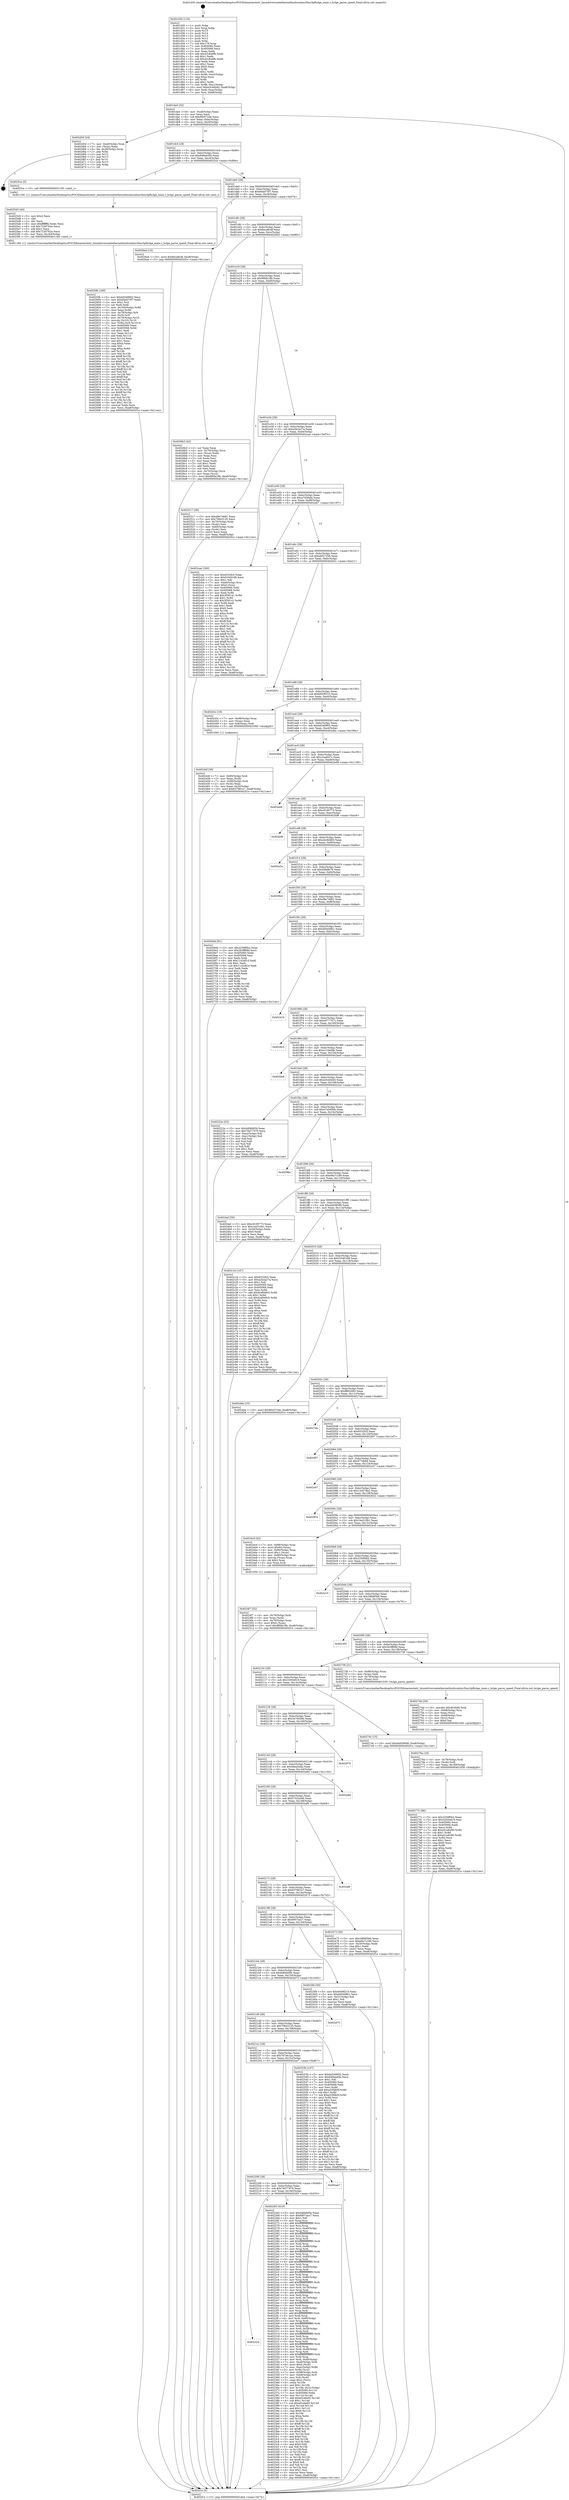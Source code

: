 digraph "0x401d30" {
  label = "0x401d30 (/mnt/c/Users/mathe/Desktop/tcc/POCII/binaries/extr_linuxdriversnetethernethisiliconhns3hns3pfhclge_main.c_hclge_parse_speed_Final-ollvm.out::main(0))"
  labelloc = "t"
  node[shape=record]

  Entry [label="",width=0.3,height=0.3,shape=circle,fillcolor=black,style=filled]
  "0x401da4" [label="{
     0x401da4 [32]\l
     | [instrs]\l
     &nbsp;&nbsp;0x401da4 \<+6\>: mov -0xa8(%rbp),%eax\l
     &nbsp;&nbsp;0x401daa \<+2\>: mov %eax,%ecx\l
     &nbsp;&nbsp;0x401dac \<+6\>: sub $0x80c072de,%ecx\l
     &nbsp;&nbsp;0x401db2 \<+6\>: mov %eax,-0xbc(%rbp)\l
     &nbsp;&nbsp;0x401db8 \<+6\>: mov %ecx,-0xc0(%rbp)\l
     &nbsp;&nbsp;0x401dbe \<+6\>: je 0000000000402d5d \<main+0x102d\>\l
  }"]
  "0x402d5d" [label="{
     0x402d5d [24]\l
     | [instrs]\l
     &nbsp;&nbsp;0x402d5d \<+7\>: mov -0xa0(%rbp),%rax\l
     &nbsp;&nbsp;0x402d64 \<+2\>: mov (%rax),%eax\l
     &nbsp;&nbsp;0x402d66 \<+4\>: lea -0x28(%rbp),%rsp\l
     &nbsp;&nbsp;0x402d6a \<+1\>: pop %rbx\l
     &nbsp;&nbsp;0x402d6b \<+2\>: pop %r12\l
     &nbsp;&nbsp;0x402d6d \<+2\>: pop %r13\l
     &nbsp;&nbsp;0x402d6f \<+2\>: pop %r14\l
     &nbsp;&nbsp;0x402d71 \<+2\>: pop %r15\l
     &nbsp;&nbsp;0x402d73 \<+1\>: pop %rbp\l
     &nbsp;&nbsp;0x402d74 \<+1\>: ret\l
  }"]
  "0x401dc4" [label="{
     0x401dc4 [28]\l
     | [instrs]\l
     &nbsp;&nbsp;0x401dc4 \<+5\>: jmp 0000000000401dc9 \<main+0x99\>\l
     &nbsp;&nbsp;0x401dc9 \<+6\>: mov -0xbc(%rbp),%eax\l
     &nbsp;&nbsp;0x401dcf \<+5\>: sub $0x849a445b,%eax\l
     &nbsp;&nbsp;0x401dd4 \<+6\>: mov %eax,-0xc4(%rbp)\l
     &nbsp;&nbsp;0x401dda \<+6\>: je 00000000004025ce \<main+0x89e\>\l
  }"]
  Exit [label="",width=0.3,height=0.3,shape=circle,fillcolor=black,style=filled,peripheries=2]
  "0x4025ce" [label="{
     0x4025ce [5]\l
     | [instrs]\l
     &nbsp;&nbsp;0x4025ce \<+5\>: call 0000000000401160 \<next_i\>\l
     | [calls]\l
     &nbsp;&nbsp;0x401160 \{1\} (/mnt/c/Users/mathe/Desktop/tcc/POCII/binaries/extr_linuxdriversnetethernethisiliconhns3hns3pfhclge_main.c_hclge_parse_speed_Final-ollvm.out::next_i)\l
  }"]
  "0x401de0" [label="{
     0x401de0 [28]\l
     | [instrs]\l
     &nbsp;&nbsp;0x401de0 \<+5\>: jmp 0000000000401de5 \<main+0xb5\>\l
     &nbsp;&nbsp;0x401de5 \<+6\>: mov -0xbc(%rbp),%eax\l
     &nbsp;&nbsp;0x401deb \<+5\>: sub $0x84dd75f7,%eax\l
     &nbsp;&nbsp;0x401df0 \<+6\>: mov %eax,-0xc8(%rbp)\l
     &nbsp;&nbsp;0x401df6 \<+6\>: je 00000000004026a4 \<main+0x974\>\l
  }"]
  "0x40277c" [label="{
     0x40277c [96]\l
     | [instrs]\l
     &nbsp;&nbsp;0x40277c \<+5\>: mov $0x2259f0b2,%eax\l
     &nbsp;&nbsp;0x402781 \<+5\>: mov $0x3293e619,%esi\l
     &nbsp;&nbsp;0x402786 \<+7\>: mov 0x405060,%ecx\l
     &nbsp;&nbsp;0x40278d \<+7\>: mov 0x405068,%edx\l
     &nbsp;&nbsp;0x402794 \<+3\>: mov %ecx,%r8d\l
     &nbsp;&nbsp;0x402797 \<+7\>: add $0xa51e8280,%r8d\l
     &nbsp;&nbsp;0x40279e \<+4\>: sub $0x1,%r8d\l
     &nbsp;&nbsp;0x4027a2 \<+7\>: sub $0xa51e8280,%r8d\l
     &nbsp;&nbsp;0x4027a9 \<+4\>: imul %r8d,%ecx\l
     &nbsp;&nbsp;0x4027ad \<+3\>: and $0x1,%ecx\l
     &nbsp;&nbsp;0x4027b0 \<+3\>: cmp $0x0,%ecx\l
     &nbsp;&nbsp;0x4027b3 \<+4\>: sete %r9b\l
     &nbsp;&nbsp;0x4027b7 \<+3\>: cmp $0xa,%edx\l
     &nbsp;&nbsp;0x4027ba \<+4\>: setl %r10b\l
     &nbsp;&nbsp;0x4027be \<+3\>: mov %r9b,%r11b\l
     &nbsp;&nbsp;0x4027c1 \<+3\>: and %r10b,%r11b\l
     &nbsp;&nbsp;0x4027c4 \<+3\>: xor %r10b,%r9b\l
     &nbsp;&nbsp;0x4027c7 \<+3\>: or %r9b,%r11b\l
     &nbsp;&nbsp;0x4027ca \<+4\>: test $0x1,%r11b\l
     &nbsp;&nbsp;0x4027ce \<+3\>: cmovne %esi,%eax\l
     &nbsp;&nbsp;0x4027d1 \<+6\>: mov %eax,-0xa8(%rbp)\l
     &nbsp;&nbsp;0x4027d7 \<+5\>: jmp 0000000000402f1e \<main+0x11ee\>\l
  }"]
  "0x4026a4" [label="{
     0x4026a4 [15]\l
     | [instrs]\l
     &nbsp;&nbsp;0x4026a4 \<+10\>: movl $0x8ece8cdf,-0xa8(%rbp)\l
     &nbsp;&nbsp;0x4026ae \<+5\>: jmp 0000000000402f1e \<main+0x11ee\>\l
  }"]
  "0x401dfc" [label="{
     0x401dfc [28]\l
     | [instrs]\l
     &nbsp;&nbsp;0x401dfc \<+5\>: jmp 0000000000401e01 \<main+0xd1\>\l
     &nbsp;&nbsp;0x401e01 \<+6\>: mov -0xbc(%rbp),%eax\l
     &nbsp;&nbsp;0x401e07 \<+5\>: sub $0x8ece8cdf,%eax\l
     &nbsp;&nbsp;0x401e0c \<+6\>: mov %eax,-0xcc(%rbp)\l
     &nbsp;&nbsp;0x401e12 \<+6\>: je 00000000004026b3 \<main+0x983\>\l
  }"]
  "0x40276a" [label="{
     0x40276a [18]\l
     | [instrs]\l
     &nbsp;&nbsp;0x40276a \<+4\>: mov -0x78(%rbp),%rdi\l
     &nbsp;&nbsp;0x40276e \<+3\>: mov (%rdi),%rdi\l
     &nbsp;&nbsp;0x402771 \<+6\>: mov %eax,-0x168(%rbp)\l
     &nbsp;&nbsp;0x402777 \<+5\>: call 0000000000401030 \<free@plt\>\l
     | [calls]\l
     &nbsp;&nbsp;0x401030 \{1\} (unknown)\l
  }"]
  "0x4026b3" [label="{
     0x4026b3 [42]\l
     | [instrs]\l
     &nbsp;&nbsp;0x4026b3 \<+2\>: xor %eax,%eax\l
     &nbsp;&nbsp;0x4026b5 \<+4\>: mov -0x70(%rbp),%rcx\l
     &nbsp;&nbsp;0x4026b9 \<+2\>: mov (%rcx),%edx\l
     &nbsp;&nbsp;0x4026bb \<+2\>: mov %eax,%esi\l
     &nbsp;&nbsp;0x4026bd \<+2\>: sub %edx,%esi\l
     &nbsp;&nbsp;0x4026bf \<+2\>: mov %eax,%edx\l
     &nbsp;&nbsp;0x4026c1 \<+3\>: sub $0x1,%edx\l
     &nbsp;&nbsp;0x4026c4 \<+2\>: add %edx,%esi\l
     &nbsp;&nbsp;0x4026c6 \<+2\>: sub %esi,%eax\l
     &nbsp;&nbsp;0x4026c8 \<+4\>: mov -0x70(%rbp),%rcx\l
     &nbsp;&nbsp;0x4026cc \<+2\>: mov %eax,(%rcx)\l
     &nbsp;&nbsp;0x4026ce \<+10\>: movl $0x8f0fa18b,-0xa8(%rbp)\l
     &nbsp;&nbsp;0x4026d8 \<+5\>: jmp 0000000000402f1e \<main+0x11ee\>\l
  }"]
  "0x401e18" [label="{
     0x401e18 [28]\l
     | [instrs]\l
     &nbsp;&nbsp;0x401e18 \<+5\>: jmp 0000000000401e1d \<main+0xed\>\l
     &nbsp;&nbsp;0x401e1d \<+6\>: mov -0xbc(%rbp),%eax\l
     &nbsp;&nbsp;0x401e23 \<+5\>: sub $0x8f0fa18b,%eax\l
     &nbsp;&nbsp;0x401e28 \<+6\>: mov %eax,-0xd0(%rbp)\l
     &nbsp;&nbsp;0x401e2e \<+6\>: je 0000000000402517 \<main+0x7e7\>\l
  }"]
  "0x40274d" [label="{
     0x40274d [29]\l
     | [instrs]\l
     &nbsp;&nbsp;0x40274d \<+10\>: movabs $0x4030d6,%rdi\l
     &nbsp;&nbsp;0x402757 \<+4\>: mov -0x68(%rbp),%rsi\l
     &nbsp;&nbsp;0x40275b \<+2\>: mov %eax,(%rsi)\l
     &nbsp;&nbsp;0x40275d \<+4\>: mov -0x68(%rbp),%rsi\l
     &nbsp;&nbsp;0x402761 \<+2\>: mov (%rsi),%esi\l
     &nbsp;&nbsp;0x402763 \<+2\>: mov $0x0,%al\l
     &nbsp;&nbsp;0x402765 \<+5\>: call 0000000000401040 \<printf@plt\>\l
     | [calls]\l
     &nbsp;&nbsp;0x401040 \{1\} (unknown)\l
  }"]
  "0x402517" [label="{
     0x402517 [36]\l
     | [instrs]\l
     &nbsp;&nbsp;0x402517 \<+5\>: mov $0xd8e74681,%eax\l
     &nbsp;&nbsp;0x40251c \<+5\>: mov $0x70643135,%ecx\l
     &nbsp;&nbsp;0x402521 \<+4\>: mov -0x70(%rbp),%rdx\l
     &nbsp;&nbsp;0x402525 \<+2\>: mov (%rdx),%esi\l
     &nbsp;&nbsp;0x402527 \<+4\>: mov -0x80(%rbp),%rdx\l
     &nbsp;&nbsp;0x40252b \<+2\>: cmp (%rdx),%esi\l
     &nbsp;&nbsp;0x40252d \<+3\>: cmovl %ecx,%eax\l
     &nbsp;&nbsp;0x402530 \<+6\>: mov %eax,-0xa8(%rbp)\l
     &nbsp;&nbsp;0x402536 \<+5\>: jmp 0000000000402f1e \<main+0x11ee\>\l
  }"]
  "0x401e34" [label="{
     0x401e34 [28]\l
     | [instrs]\l
     &nbsp;&nbsp;0x401e34 \<+5\>: jmp 0000000000401e39 \<main+0x109\>\l
     &nbsp;&nbsp;0x401e39 \<+6\>: mov -0xbc(%rbp),%eax\l
     &nbsp;&nbsp;0x401e3f \<+5\>: sub $0xa2b2a27a,%eax\l
     &nbsp;&nbsp;0x401e44 \<+6\>: mov %eax,-0xd4(%rbp)\l
     &nbsp;&nbsp;0x401e4a \<+6\>: je 0000000000402cae \<main+0xf7e\>\l
  }"]
  "0x4025fb" [label="{
     0x4025fb [169]\l
     | [instrs]\l
     &nbsp;&nbsp;0x4025fb \<+5\>: mov $0xbd349902,%ecx\l
     &nbsp;&nbsp;0x402600 \<+5\>: mov $0x84dd75f7,%edx\l
     &nbsp;&nbsp;0x402605 \<+3\>: mov $0x1,%sil\l
     &nbsp;&nbsp;0x402608 \<+2\>: xor %edi,%edi\l
     &nbsp;&nbsp;0x40260a \<+7\>: mov -0x164(%rbp),%r8d\l
     &nbsp;&nbsp;0x402611 \<+4\>: imul %eax,%r8d\l
     &nbsp;&nbsp;0x402615 \<+4\>: mov -0x78(%rbp),%r9\l
     &nbsp;&nbsp;0x402619 \<+3\>: mov (%r9),%r9\l
     &nbsp;&nbsp;0x40261c \<+4\>: mov -0x70(%rbp),%r10\l
     &nbsp;&nbsp;0x402620 \<+3\>: movslq (%r10),%r10\l
     &nbsp;&nbsp;0x402623 \<+4\>: mov %r8d,(%r9,%r10,4)\l
     &nbsp;&nbsp;0x402627 \<+7\>: mov 0x405060,%eax\l
     &nbsp;&nbsp;0x40262e \<+8\>: mov 0x405068,%r8d\l
     &nbsp;&nbsp;0x402636 \<+3\>: sub $0x1,%edi\l
     &nbsp;&nbsp;0x402639 \<+3\>: mov %eax,%r11d\l
     &nbsp;&nbsp;0x40263c \<+3\>: add %edi,%r11d\l
     &nbsp;&nbsp;0x40263f \<+4\>: imul %r11d,%eax\l
     &nbsp;&nbsp;0x402643 \<+3\>: and $0x1,%eax\l
     &nbsp;&nbsp;0x402646 \<+3\>: cmp $0x0,%eax\l
     &nbsp;&nbsp;0x402649 \<+3\>: sete %bl\l
     &nbsp;&nbsp;0x40264c \<+4\>: cmp $0xa,%r8d\l
     &nbsp;&nbsp;0x402650 \<+4\>: setl %r14b\l
     &nbsp;&nbsp;0x402654 \<+3\>: mov %bl,%r15b\l
     &nbsp;&nbsp;0x402657 \<+4\>: xor $0xff,%r15b\l
     &nbsp;&nbsp;0x40265b \<+3\>: mov %r14b,%r12b\l
     &nbsp;&nbsp;0x40265e \<+4\>: xor $0xff,%r12b\l
     &nbsp;&nbsp;0x402662 \<+4\>: xor $0x1,%sil\l
     &nbsp;&nbsp;0x402666 \<+3\>: mov %r15b,%r13b\l
     &nbsp;&nbsp;0x402669 \<+4\>: and $0xff,%r13b\l
     &nbsp;&nbsp;0x40266d \<+3\>: and %sil,%bl\l
     &nbsp;&nbsp;0x402670 \<+3\>: mov %r12b,%al\l
     &nbsp;&nbsp;0x402673 \<+2\>: and $0xff,%al\l
     &nbsp;&nbsp;0x402675 \<+3\>: and %sil,%r14b\l
     &nbsp;&nbsp;0x402678 \<+3\>: or %bl,%r13b\l
     &nbsp;&nbsp;0x40267b \<+3\>: or %r14b,%al\l
     &nbsp;&nbsp;0x40267e \<+3\>: xor %al,%r13b\l
     &nbsp;&nbsp;0x402681 \<+3\>: or %r12b,%r15b\l
     &nbsp;&nbsp;0x402684 \<+4\>: xor $0xff,%r15b\l
     &nbsp;&nbsp;0x402688 \<+4\>: or $0x1,%sil\l
     &nbsp;&nbsp;0x40268c \<+3\>: and %sil,%r15b\l
     &nbsp;&nbsp;0x40268f \<+3\>: or %r15b,%r13b\l
     &nbsp;&nbsp;0x402692 \<+4\>: test $0x1,%r13b\l
     &nbsp;&nbsp;0x402696 \<+3\>: cmovne %edx,%ecx\l
     &nbsp;&nbsp;0x402699 \<+6\>: mov %ecx,-0xa8(%rbp)\l
     &nbsp;&nbsp;0x40269f \<+5\>: jmp 0000000000402f1e \<main+0x11ee\>\l
  }"]
  "0x402cae" [label="{
     0x402cae [160]\l
     | [instrs]\l
     &nbsp;&nbsp;0x402cae \<+5\>: mov $0x8332fc5,%eax\l
     &nbsp;&nbsp;0x402cb3 \<+5\>: mov $0xf1040168,%ecx\l
     &nbsp;&nbsp;0x402cb8 \<+2\>: mov $0x1,%dl\l
     &nbsp;&nbsp;0x402cba \<+7\>: mov -0xa0(%rbp),%rsi\l
     &nbsp;&nbsp;0x402cc1 \<+6\>: movl $0x0,(%rsi)\l
     &nbsp;&nbsp;0x402cc7 \<+7\>: mov 0x405060,%edi\l
     &nbsp;&nbsp;0x402cce \<+8\>: mov 0x405068,%r8d\l
     &nbsp;&nbsp;0x402cd6 \<+3\>: mov %edi,%r9d\l
     &nbsp;&nbsp;0x402cd9 \<+7\>: add $0x3f39141,%r9d\l
     &nbsp;&nbsp;0x402ce0 \<+4\>: sub $0x1,%r9d\l
     &nbsp;&nbsp;0x402ce4 \<+7\>: sub $0x3f39141,%r9d\l
     &nbsp;&nbsp;0x402ceb \<+4\>: imul %r9d,%edi\l
     &nbsp;&nbsp;0x402cef \<+3\>: and $0x1,%edi\l
     &nbsp;&nbsp;0x402cf2 \<+3\>: cmp $0x0,%edi\l
     &nbsp;&nbsp;0x402cf5 \<+4\>: sete %r10b\l
     &nbsp;&nbsp;0x402cf9 \<+4\>: cmp $0xa,%r8d\l
     &nbsp;&nbsp;0x402cfd \<+4\>: setl %r11b\l
     &nbsp;&nbsp;0x402d01 \<+3\>: mov %r10b,%bl\l
     &nbsp;&nbsp;0x402d04 \<+3\>: xor $0xff,%bl\l
     &nbsp;&nbsp;0x402d07 \<+3\>: mov %r11b,%r14b\l
     &nbsp;&nbsp;0x402d0a \<+4\>: xor $0xff,%r14b\l
     &nbsp;&nbsp;0x402d0e \<+3\>: xor $0x1,%dl\l
     &nbsp;&nbsp;0x402d11 \<+3\>: mov %bl,%r15b\l
     &nbsp;&nbsp;0x402d14 \<+4\>: and $0xff,%r15b\l
     &nbsp;&nbsp;0x402d18 \<+3\>: and %dl,%r10b\l
     &nbsp;&nbsp;0x402d1b \<+3\>: mov %r14b,%r12b\l
     &nbsp;&nbsp;0x402d1e \<+4\>: and $0xff,%r12b\l
     &nbsp;&nbsp;0x402d22 \<+3\>: and %dl,%r11b\l
     &nbsp;&nbsp;0x402d25 \<+3\>: or %r10b,%r15b\l
     &nbsp;&nbsp;0x402d28 \<+3\>: or %r11b,%r12b\l
     &nbsp;&nbsp;0x402d2b \<+3\>: xor %r12b,%r15b\l
     &nbsp;&nbsp;0x402d2e \<+3\>: or %r14b,%bl\l
     &nbsp;&nbsp;0x402d31 \<+3\>: xor $0xff,%bl\l
     &nbsp;&nbsp;0x402d34 \<+3\>: or $0x1,%dl\l
     &nbsp;&nbsp;0x402d37 \<+2\>: and %dl,%bl\l
     &nbsp;&nbsp;0x402d39 \<+3\>: or %bl,%r15b\l
     &nbsp;&nbsp;0x402d3c \<+4\>: test $0x1,%r15b\l
     &nbsp;&nbsp;0x402d40 \<+3\>: cmovne %ecx,%eax\l
     &nbsp;&nbsp;0x402d43 \<+6\>: mov %eax,-0xa8(%rbp)\l
     &nbsp;&nbsp;0x402d49 \<+5\>: jmp 0000000000402f1e \<main+0x11ee\>\l
  }"]
  "0x401e50" [label="{
     0x401e50 [28]\l
     | [instrs]\l
     &nbsp;&nbsp;0x401e50 \<+5\>: jmp 0000000000401e55 \<main+0x125\>\l
     &nbsp;&nbsp;0x401e55 \<+6\>: mov -0xbc(%rbp),%eax\l
     &nbsp;&nbsp;0x401e5b \<+5\>: sub $0xa7458afa,%eax\l
     &nbsp;&nbsp;0x401e60 \<+6\>: mov %eax,-0xd8(%rbp)\l
     &nbsp;&nbsp;0x401e66 \<+6\>: je 0000000000402eb7 \<main+0x1187\>\l
  }"]
  "0x4025d3" [label="{
     0x4025d3 [40]\l
     | [instrs]\l
     &nbsp;&nbsp;0x4025d3 \<+5\>: mov $0x2,%ecx\l
     &nbsp;&nbsp;0x4025d8 \<+1\>: cltd\l
     &nbsp;&nbsp;0x4025d9 \<+2\>: idiv %ecx\l
     &nbsp;&nbsp;0x4025db \<+6\>: imul $0xfffffffe,%edx,%ecx\l
     &nbsp;&nbsp;0x4025e1 \<+6\>: sub $0x7230762e,%ecx\l
     &nbsp;&nbsp;0x4025e7 \<+3\>: add $0x1,%ecx\l
     &nbsp;&nbsp;0x4025ea \<+6\>: add $0x7230762e,%ecx\l
     &nbsp;&nbsp;0x4025f0 \<+6\>: mov %ecx,-0x164(%rbp)\l
     &nbsp;&nbsp;0x4025f6 \<+5\>: call 0000000000401160 \<next_i\>\l
     | [calls]\l
     &nbsp;&nbsp;0x401160 \{1\} (/mnt/c/Users/mathe/Desktop/tcc/POCII/binaries/extr_linuxdriversnetethernethisiliconhns3hns3pfhclge_main.c_hclge_parse_speed_Final-ollvm.out::next_i)\l
  }"]
  "0x402eb7" [label="{
     0x402eb7\l
  }", style=dashed]
  "0x401e6c" [label="{
     0x401e6c [28]\l
     | [instrs]\l
     &nbsp;&nbsp;0x401e6c \<+5\>: jmp 0000000000401e71 \<main+0x141\>\l
     &nbsp;&nbsp;0x401e71 \<+6\>: mov -0xbc(%rbp),%eax\l
     &nbsp;&nbsp;0x401e77 \<+5\>: sub $0xabf27256,%eax\l
     &nbsp;&nbsp;0x401e7c \<+6\>: mov %eax,-0xdc(%rbp)\l
     &nbsp;&nbsp;0x401e82 \<+6\>: je 0000000000402b51 \<main+0xe21\>\l
  }"]
  "0x4024f7" [label="{
     0x4024f7 [32]\l
     | [instrs]\l
     &nbsp;&nbsp;0x4024f7 \<+4\>: mov -0x78(%rbp),%rdi\l
     &nbsp;&nbsp;0x4024fb \<+3\>: mov %rax,(%rdi)\l
     &nbsp;&nbsp;0x4024fe \<+4\>: mov -0x70(%rbp),%rax\l
     &nbsp;&nbsp;0x402502 \<+6\>: movl $0x0,(%rax)\l
     &nbsp;&nbsp;0x402508 \<+10\>: movl $0x8f0fa18b,-0xa8(%rbp)\l
     &nbsp;&nbsp;0x402512 \<+5\>: jmp 0000000000402f1e \<main+0x11ee\>\l
  }"]
  "0x402b51" [label="{
     0x402b51\l
  }", style=dashed]
  "0x401e88" [label="{
     0x401e88 [28]\l
     | [instrs]\l
     &nbsp;&nbsp;0x401e88 \<+5\>: jmp 0000000000401e8d \<main+0x15d\>\l
     &nbsp;&nbsp;0x401e8d \<+6\>: mov -0xbc(%rbp),%eax\l
     &nbsp;&nbsp;0x401e93 \<+5\>: sub $0xb659f210,%eax\l
     &nbsp;&nbsp;0x401e98 \<+6\>: mov %eax,-0xe0(%rbp)\l
     &nbsp;&nbsp;0x401e9e \<+6\>: je 000000000040243c \<main+0x70c\>\l
  }"]
  "0x40244f" [label="{
     0x40244f [36]\l
     | [instrs]\l
     &nbsp;&nbsp;0x40244f \<+7\>: mov -0x90(%rbp),%rdi\l
     &nbsp;&nbsp;0x402456 \<+2\>: mov %eax,(%rdi)\l
     &nbsp;&nbsp;0x402458 \<+7\>: mov -0x90(%rbp),%rdi\l
     &nbsp;&nbsp;0x40245f \<+2\>: mov (%rdi),%eax\l
     &nbsp;&nbsp;0x402461 \<+3\>: mov %eax,-0x30(%rbp)\l
     &nbsp;&nbsp;0x402464 \<+10\>: movl $0x637861e7,-0xa8(%rbp)\l
     &nbsp;&nbsp;0x40246e \<+5\>: jmp 0000000000402f1e \<main+0x11ee\>\l
  }"]
  "0x40243c" [label="{
     0x40243c [19]\l
     | [instrs]\l
     &nbsp;&nbsp;0x40243c \<+7\>: mov -0x98(%rbp),%rax\l
     &nbsp;&nbsp;0x402443 \<+3\>: mov (%rax),%rax\l
     &nbsp;&nbsp;0x402446 \<+4\>: mov 0x8(%rax),%rdi\l
     &nbsp;&nbsp;0x40244a \<+5\>: call 0000000000401060 \<atoi@plt\>\l
     | [calls]\l
     &nbsp;&nbsp;0x401060 \{1\} (unknown)\l
  }"]
  "0x401ea4" [label="{
     0x401ea4 [28]\l
     | [instrs]\l
     &nbsp;&nbsp;0x401ea4 \<+5\>: jmp 0000000000401ea9 \<main+0x179\>\l
     &nbsp;&nbsp;0x401ea9 \<+6\>: mov -0xbc(%rbp),%eax\l
     &nbsp;&nbsp;0x401eaf \<+5\>: sub $0xbd349902,%eax\l
     &nbsp;&nbsp;0x401eb4 \<+6\>: mov %eax,-0xe4(%rbp)\l
     &nbsp;&nbsp;0x401eba \<+6\>: je 0000000000402dba \<main+0x108a\>\l
  }"]
  "0x402224" [label="{
     0x402224\l
  }", style=dashed]
  "0x402dba" [label="{
     0x402dba\l
  }", style=dashed]
  "0x401ec0" [label="{
     0x401ec0 [28]\l
     | [instrs]\l
     &nbsp;&nbsp;0x401ec0 \<+5\>: jmp 0000000000401ec5 \<main+0x195\>\l
     &nbsp;&nbsp;0x401ec5 \<+6\>: mov -0xbc(%rbp),%eax\l
     &nbsp;&nbsp;0x401ecb \<+5\>: sub $0xc2aa947c,%eax\l
     &nbsp;&nbsp;0x401ed0 \<+6\>: mov %eax,-0xe8(%rbp)\l
     &nbsp;&nbsp;0x401ed6 \<+6\>: je 0000000000402e68 \<main+0x1138\>\l
  }"]
  "0x402263" [label="{
     0x402263 [410]\l
     | [instrs]\l
     &nbsp;&nbsp;0x402263 \<+5\>: mov $0x6df49d5b,%eax\l
     &nbsp;&nbsp;0x402268 \<+5\>: mov $0x6957acc7,%ecx\l
     &nbsp;&nbsp;0x40226d \<+2\>: mov $0x1,%dl\l
     &nbsp;&nbsp;0x40226f \<+3\>: mov %rsp,%rsi\l
     &nbsp;&nbsp;0x402272 \<+4\>: add $0xfffffffffffffff0,%rsi\l
     &nbsp;&nbsp;0x402276 \<+3\>: mov %rsi,%rsp\l
     &nbsp;&nbsp;0x402279 \<+7\>: mov %rsi,-0xa0(%rbp)\l
     &nbsp;&nbsp;0x402280 \<+3\>: mov %rsp,%rsi\l
     &nbsp;&nbsp;0x402283 \<+4\>: add $0xfffffffffffffff0,%rsi\l
     &nbsp;&nbsp;0x402287 \<+3\>: mov %rsi,%rsp\l
     &nbsp;&nbsp;0x40228a \<+3\>: mov %rsp,%rdi\l
     &nbsp;&nbsp;0x40228d \<+4\>: add $0xfffffffffffffff0,%rdi\l
     &nbsp;&nbsp;0x402291 \<+3\>: mov %rdi,%rsp\l
     &nbsp;&nbsp;0x402294 \<+7\>: mov %rdi,-0x98(%rbp)\l
     &nbsp;&nbsp;0x40229b \<+3\>: mov %rsp,%rdi\l
     &nbsp;&nbsp;0x40229e \<+4\>: add $0xfffffffffffffff0,%rdi\l
     &nbsp;&nbsp;0x4022a2 \<+3\>: mov %rdi,%rsp\l
     &nbsp;&nbsp;0x4022a5 \<+7\>: mov %rdi,-0x90(%rbp)\l
     &nbsp;&nbsp;0x4022ac \<+3\>: mov %rsp,%rdi\l
     &nbsp;&nbsp;0x4022af \<+4\>: add $0xfffffffffffffff0,%rdi\l
     &nbsp;&nbsp;0x4022b3 \<+3\>: mov %rdi,%rsp\l
     &nbsp;&nbsp;0x4022b6 \<+7\>: mov %rdi,-0x88(%rbp)\l
     &nbsp;&nbsp;0x4022bd \<+3\>: mov %rsp,%rdi\l
     &nbsp;&nbsp;0x4022c0 \<+4\>: add $0xfffffffffffffff0,%rdi\l
     &nbsp;&nbsp;0x4022c4 \<+3\>: mov %rdi,%rsp\l
     &nbsp;&nbsp;0x4022c7 \<+4\>: mov %rdi,-0x80(%rbp)\l
     &nbsp;&nbsp;0x4022cb \<+3\>: mov %rsp,%rdi\l
     &nbsp;&nbsp;0x4022ce \<+4\>: add $0xfffffffffffffff0,%rdi\l
     &nbsp;&nbsp;0x4022d2 \<+3\>: mov %rdi,%rsp\l
     &nbsp;&nbsp;0x4022d5 \<+4\>: mov %rdi,-0x78(%rbp)\l
     &nbsp;&nbsp;0x4022d9 \<+3\>: mov %rsp,%rdi\l
     &nbsp;&nbsp;0x4022dc \<+4\>: add $0xfffffffffffffff0,%rdi\l
     &nbsp;&nbsp;0x4022e0 \<+3\>: mov %rdi,%rsp\l
     &nbsp;&nbsp;0x4022e3 \<+4\>: mov %rdi,-0x70(%rbp)\l
     &nbsp;&nbsp;0x4022e7 \<+3\>: mov %rsp,%rdi\l
     &nbsp;&nbsp;0x4022ea \<+4\>: add $0xfffffffffffffff0,%rdi\l
     &nbsp;&nbsp;0x4022ee \<+3\>: mov %rdi,%rsp\l
     &nbsp;&nbsp;0x4022f1 \<+4\>: mov %rdi,-0x68(%rbp)\l
     &nbsp;&nbsp;0x4022f5 \<+3\>: mov %rsp,%rdi\l
     &nbsp;&nbsp;0x4022f8 \<+4\>: add $0xfffffffffffffff0,%rdi\l
     &nbsp;&nbsp;0x4022fc \<+3\>: mov %rdi,%rsp\l
     &nbsp;&nbsp;0x4022ff \<+4\>: mov %rdi,-0x60(%rbp)\l
     &nbsp;&nbsp;0x402303 \<+3\>: mov %rsp,%rdi\l
     &nbsp;&nbsp;0x402306 \<+4\>: add $0xfffffffffffffff0,%rdi\l
     &nbsp;&nbsp;0x40230a \<+3\>: mov %rdi,%rsp\l
     &nbsp;&nbsp;0x40230d \<+4\>: mov %rdi,-0x58(%rbp)\l
     &nbsp;&nbsp;0x402311 \<+3\>: mov %rsp,%rdi\l
     &nbsp;&nbsp;0x402314 \<+4\>: add $0xfffffffffffffff0,%rdi\l
     &nbsp;&nbsp;0x402318 \<+3\>: mov %rdi,%rsp\l
     &nbsp;&nbsp;0x40231b \<+4\>: mov %rdi,-0x50(%rbp)\l
     &nbsp;&nbsp;0x40231f \<+3\>: mov %rsp,%rdi\l
     &nbsp;&nbsp;0x402322 \<+4\>: add $0xfffffffffffffff0,%rdi\l
     &nbsp;&nbsp;0x402326 \<+3\>: mov %rdi,%rsp\l
     &nbsp;&nbsp;0x402329 \<+4\>: mov %rdi,-0x48(%rbp)\l
     &nbsp;&nbsp;0x40232d \<+3\>: mov %rsp,%rdi\l
     &nbsp;&nbsp;0x402330 \<+4\>: add $0xfffffffffffffff0,%rdi\l
     &nbsp;&nbsp;0x402334 \<+3\>: mov %rdi,%rsp\l
     &nbsp;&nbsp;0x402337 \<+4\>: mov %rdi,-0x40(%rbp)\l
     &nbsp;&nbsp;0x40233b \<+7\>: mov -0xa0(%rbp),%rdi\l
     &nbsp;&nbsp;0x402342 \<+6\>: movl $0x0,(%rdi)\l
     &nbsp;&nbsp;0x402348 \<+7\>: mov -0xac(%rbp),%r8d\l
     &nbsp;&nbsp;0x40234f \<+3\>: mov %r8d,(%rsi)\l
     &nbsp;&nbsp;0x402352 \<+7\>: mov -0x98(%rbp),%rdi\l
     &nbsp;&nbsp;0x402359 \<+7\>: mov -0xb8(%rbp),%r9\l
     &nbsp;&nbsp;0x402360 \<+3\>: mov %r9,(%rdi)\l
     &nbsp;&nbsp;0x402363 \<+3\>: cmpl $0x2,(%rsi)\l
     &nbsp;&nbsp;0x402366 \<+4\>: setne %r10b\l
     &nbsp;&nbsp;0x40236a \<+4\>: and $0x1,%r10b\l
     &nbsp;&nbsp;0x40236e \<+4\>: mov %r10b,-0x31(%rbp)\l
     &nbsp;&nbsp;0x402372 \<+8\>: mov 0x405060,%r11d\l
     &nbsp;&nbsp;0x40237a \<+7\>: mov 0x405068,%ebx\l
     &nbsp;&nbsp;0x402381 \<+3\>: mov %r11d,%r14d\l
     &nbsp;&nbsp;0x402384 \<+7\>: add $0xef1ebe65,%r14d\l
     &nbsp;&nbsp;0x40238b \<+4\>: sub $0x1,%r14d\l
     &nbsp;&nbsp;0x40238f \<+7\>: sub $0xef1ebe65,%r14d\l
     &nbsp;&nbsp;0x402396 \<+4\>: imul %r14d,%r11d\l
     &nbsp;&nbsp;0x40239a \<+4\>: and $0x1,%r11d\l
     &nbsp;&nbsp;0x40239e \<+4\>: cmp $0x0,%r11d\l
     &nbsp;&nbsp;0x4023a2 \<+4\>: sete %r10b\l
     &nbsp;&nbsp;0x4023a6 \<+3\>: cmp $0xa,%ebx\l
     &nbsp;&nbsp;0x4023a9 \<+4\>: setl %r15b\l
     &nbsp;&nbsp;0x4023ad \<+3\>: mov %r10b,%r12b\l
     &nbsp;&nbsp;0x4023b0 \<+4\>: xor $0xff,%r12b\l
     &nbsp;&nbsp;0x4023b4 \<+3\>: mov %r15b,%r13b\l
     &nbsp;&nbsp;0x4023b7 \<+4\>: xor $0xff,%r13b\l
     &nbsp;&nbsp;0x4023bb \<+3\>: xor $0x0,%dl\l
     &nbsp;&nbsp;0x4023be \<+3\>: mov %r12b,%sil\l
     &nbsp;&nbsp;0x4023c1 \<+4\>: and $0x0,%sil\l
     &nbsp;&nbsp;0x4023c5 \<+3\>: and %dl,%r10b\l
     &nbsp;&nbsp;0x4023c8 \<+3\>: mov %r13b,%dil\l
     &nbsp;&nbsp;0x4023cb \<+4\>: and $0x0,%dil\l
     &nbsp;&nbsp;0x4023cf \<+3\>: and %dl,%r15b\l
     &nbsp;&nbsp;0x4023d2 \<+3\>: or %r10b,%sil\l
     &nbsp;&nbsp;0x4023d5 \<+3\>: or %r15b,%dil\l
     &nbsp;&nbsp;0x4023d8 \<+3\>: xor %dil,%sil\l
     &nbsp;&nbsp;0x4023db \<+3\>: or %r13b,%r12b\l
     &nbsp;&nbsp;0x4023de \<+4\>: xor $0xff,%r12b\l
     &nbsp;&nbsp;0x4023e2 \<+3\>: or $0x0,%dl\l
     &nbsp;&nbsp;0x4023e5 \<+3\>: and %dl,%r12b\l
     &nbsp;&nbsp;0x4023e8 \<+3\>: or %r12b,%sil\l
     &nbsp;&nbsp;0x4023eb \<+4\>: test $0x1,%sil\l
     &nbsp;&nbsp;0x4023ef \<+3\>: cmovne %ecx,%eax\l
     &nbsp;&nbsp;0x4023f2 \<+6\>: mov %eax,-0xa8(%rbp)\l
     &nbsp;&nbsp;0x4023f8 \<+5\>: jmp 0000000000402f1e \<main+0x11ee\>\l
  }"]
  "0x402e68" [label="{
     0x402e68\l
  }", style=dashed]
  "0x401edc" [label="{
     0x401edc [28]\l
     | [instrs]\l
     &nbsp;&nbsp;0x401edc \<+5\>: jmp 0000000000401ee1 \<main+0x1b1\>\l
     &nbsp;&nbsp;0x401ee1 \<+6\>: mov -0xbc(%rbp),%eax\l
     &nbsp;&nbsp;0x401ee7 \<+5\>: sub $0xc9190775,%eax\l
     &nbsp;&nbsp;0x401eec \<+6\>: mov %eax,-0xec(%rbp)\l
     &nbsp;&nbsp;0x401ef2 \<+6\>: je 0000000000402bf8 \<main+0xec8\>\l
  }"]
  "0x402208" [label="{
     0x402208 [28]\l
     | [instrs]\l
     &nbsp;&nbsp;0x402208 \<+5\>: jmp 000000000040220d \<main+0x4dd\>\l
     &nbsp;&nbsp;0x40220d \<+6\>: mov -0xbc(%rbp),%eax\l
     &nbsp;&nbsp;0x402213 \<+5\>: sub $0x76d77479,%eax\l
     &nbsp;&nbsp;0x402218 \<+6\>: mov %eax,-0x160(%rbp)\l
     &nbsp;&nbsp;0x40221e \<+6\>: je 0000000000402263 \<main+0x533\>\l
  }"]
  "0x402bf8" [label="{
     0x402bf8\l
  }", style=dashed]
  "0x401ef8" [label="{
     0x401ef8 [28]\l
     | [instrs]\l
     &nbsp;&nbsp;0x401ef8 \<+5\>: jmp 0000000000401efd \<main+0x1cd\>\l
     &nbsp;&nbsp;0x401efd \<+6\>: mov -0xbc(%rbp),%eax\l
     &nbsp;&nbsp;0x401f03 \<+5\>: sub $0xcbc9d483,%eax\l
     &nbsp;&nbsp;0x401f08 \<+6\>: mov %eax,-0xf0(%rbp)\l
     &nbsp;&nbsp;0x401f0e \<+6\>: je 0000000000402a3a \<main+0xd0a\>\l
  }"]
  "0x402ae7" [label="{
     0x402ae7\l
  }", style=dashed]
  "0x402a3a" [label="{
     0x402a3a\l
  }", style=dashed]
  "0x401f14" [label="{
     0x401f14 [28]\l
     | [instrs]\l
     &nbsp;&nbsp;0x401f14 \<+5\>: jmp 0000000000401f19 \<main+0x1e9\>\l
     &nbsp;&nbsp;0x401f19 \<+6\>: mov -0xbc(%rbp),%eax\l
     &nbsp;&nbsp;0x401f1f \<+5\>: sub $0xd3fa9b78,%eax\l
     &nbsp;&nbsp;0x401f24 \<+6\>: mov %eax,-0xf4(%rbp)\l
     &nbsp;&nbsp;0x401f2a \<+6\>: je 00000000004029e4 \<main+0xcb4\>\l
  }"]
  "0x4021ec" [label="{
     0x4021ec [28]\l
     | [instrs]\l
     &nbsp;&nbsp;0x4021ec \<+5\>: jmp 00000000004021f1 \<main+0x4c1\>\l
     &nbsp;&nbsp;0x4021f1 \<+6\>: mov -0xbc(%rbp),%eax\l
     &nbsp;&nbsp;0x4021f7 \<+5\>: sub $0x767de1aa,%eax\l
     &nbsp;&nbsp;0x4021fc \<+6\>: mov %eax,-0x15c(%rbp)\l
     &nbsp;&nbsp;0x402202 \<+6\>: je 0000000000402ae7 \<main+0xdb7\>\l
  }"]
  "0x4029e4" [label="{
     0x4029e4\l
  }", style=dashed]
  "0x401f30" [label="{
     0x401f30 [28]\l
     | [instrs]\l
     &nbsp;&nbsp;0x401f30 \<+5\>: jmp 0000000000401f35 \<main+0x205\>\l
     &nbsp;&nbsp;0x401f35 \<+6\>: mov -0xbc(%rbp),%eax\l
     &nbsp;&nbsp;0x401f3b \<+5\>: sub $0xd8e74681,%eax\l
     &nbsp;&nbsp;0x401f40 \<+6\>: mov %eax,-0xf8(%rbp)\l
     &nbsp;&nbsp;0x401f46 \<+6\>: je 00000000004026dd \<main+0x9ad\>\l
  }"]
  "0x40253b" [label="{
     0x40253b [147]\l
     | [instrs]\l
     &nbsp;&nbsp;0x40253b \<+5\>: mov $0xbd349902,%eax\l
     &nbsp;&nbsp;0x402540 \<+5\>: mov $0x849a445b,%ecx\l
     &nbsp;&nbsp;0x402545 \<+2\>: mov $0x1,%dl\l
     &nbsp;&nbsp;0x402547 \<+7\>: mov 0x405060,%esi\l
     &nbsp;&nbsp;0x40254e \<+7\>: mov 0x405068,%edi\l
     &nbsp;&nbsp;0x402555 \<+3\>: mov %esi,%r8d\l
     &nbsp;&nbsp;0x402558 \<+7\>: add $0xa33fdb5f,%r8d\l
     &nbsp;&nbsp;0x40255f \<+4\>: sub $0x1,%r8d\l
     &nbsp;&nbsp;0x402563 \<+7\>: sub $0xa33fdb5f,%r8d\l
     &nbsp;&nbsp;0x40256a \<+4\>: imul %r8d,%esi\l
     &nbsp;&nbsp;0x40256e \<+3\>: and $0x1,%esi\l
     &nbsp;&nbsp;0x402571 \<+3\>: cmp $0x0,%esi\l
     &nbsp;&nbsp;0x402574 \<+4\>: sete %r9b\l
     &nbsp;&nbsp;0x402578 \<+3\>: cmp $0xa,%edi\l
     &nbsp;&nbsp;0x40257b \<+4\>: setl %r10b\l
     &nbsp;&nbsp;0x40257f \<+3\>: mov %r9b,%r11b\l
     &nbsp;&nbsp;0x402582 \<+4\>: xor $0xff,%r11b\l
     &nbsp;&nbsp;0x402586 \<+3\>: mov %r10b,%bl\l
     &nbsp;&nbsp;0x402589 \<+3\>: xor $0xff,%bl\l
     &nbsp;&nbsp;0x40258c \<+3\>: xor $0x1,%dl\l
     &nbsp;&nbsp;0x40258f \<+3\>: mov %r11b,%r14b\l
     &nbsp;&nbsp;0x402592 \<+4\>: and $0xff,%r14b\l
     &nbsp;&nbsp;0x402596 \<+3\>: and %dl,%r9b\l
     &nbsp;&nbsp;0x402599 \<+3\>: mov %bl,%r15b\l
     &nbsp;&nbsp;0x40259c \<+4\>: and $0xff,%r15b\l
     &nbsp;&nbsp;0x4025a0 \<+3\>: and %dl,%r10b\l
     &nbsp;&nbsp;0x4025a3 \<+3\>: or %r9b,%r14b\l
     &nbsp;&nbsp;0x4025a6 \<+3\>: or %r10b,%r15b\l
     &nbsp;&nbsp;0x4025a9 \<+3\>: xor %r15b,%r14b\l
     &nbsp;&nbsp;0x4025ac \<+3\>: or %bl,%r11b\l
     &nbsp;&nbsp;0x4025af \<+4\>: xor $0xff,%r11b\l
     &nbsp;&nbsp;0x4025b3 \<+3\>: or $0x1,%dl\l
     &nbsp;&nbsp;0x4025b6 \<+3\>: and %dl,%r11b\l
     &nbsp;&nbsp;0x4025b9 \<+3\>: or %r11b,%r14b\l
     &nbsp;&nbsp;0x4025bc \<+4\>: test $0x1,%r14b\l
     &nbsp;&nbsp;0x4025c0 \<+3\>: cmovne %ecx,%eax\l
     &nbsp;&nbsp;0x4025c3 \<+6\>: mov %eax,-0xa8(%rbp)\l
     &nbsp;&nbsp;0x4025c9 \<+5\>: jmp 0000000000402f1e \<main+0x11ee\>\l
  }"]
  "0x4026dd" [label="{
     0x4026dd [91]\l
     | [instrs]\l
     &nbsp;&nbsp;0x4026dd \<+5\>: mov $0x2259f0b2,%eax\l
     &nbsp;&nbsp;0x4026e2 \<+5\>: mov $0x2b3ff68d,%ecx\l
     &nbsp;&nbsp;0x4026e7 \<+7\>: mov 0x405060,%edx\l
     &nbsp;&nbsp;0x4026ee \<+7\>: mov 0x405068,%esi\l
     &nbsp;&nbsp;0x4026f5 \<+2\>: mov %edx,%edi\l
     &nbsp;&nbsp;0x4026f7 \<+6\>: add $0x1142df1d,%edi\l
     &nbsp;&nbsp;0x4026fd \<+3\>: sub $0x1,%edi\l
     &nbsp;&nbsp;0x402700 \<+6\>: sub $0x1142df1d,%edi\l
     &nbsp;&nbsp;0x402706 \<+3\>: imul %edi,%edx\l
     &nbsp;&nbsp;0x402709 \<+3\>: and $0x1,%edx\l
     &nbsp;&nbsp;0x40270c \<+3\>: cmp $0x0,%edx\l
     &nbsp;&nbsp;0x40270f \<+4\>: sete %r8b\l
     &nbsp;&nbsp;0x402713 \<+3\>: cmp $0xa,%esi\l
     &nbsp;&nbsp;0x402716 \<+4\>: setl %r9b\l
     &nbsp;&nbsp;0x40271a \<+3\>: mov %r8b,%r10b\l
     &nbsp;&nbsp;0x40271d \<+3\>: and %r9b,%r10b\l
     &nbsp;&nbsp;0x402720 \<+3\>: xor %r9b,%r8b\l
     &nbsp;&nbsp;0x402723 \<+3\>: or %r8b,%r10b\l
     &nbsp;&nbsp;0x402726 \<+4\>: test $0x1,%r10b\l
     &nbsp;&nbsp;0x40272a \<+3\>: cmovne %ecx,%eax\l
     &nbsp;&nbsp;0x40272d \<+6\>: mov %eax,-0xa8(%rbp)\l
     &nbsp;&nbsp;0x402733 \<+5\>: jmp 0000000000402f1e \<main+0x11ee\>\l
  }"]
  "0x401f4c" [label="{
     0x401f4c [28]\l
     | [instrs]\l
     &nbsp;&nbsp;0x401f4c \<+5\>: jmp 0000000000401f51 \<main+0x221\>\l
     &nbsp;&nbsp;0x401f51 \<+6\>: mov -0xbc(%rbp),%eax\l
     &nbsp;&nbsp;0x401f57 \<+5\>: sub $0xdd5d49b1,%eax\l
     &nbsp;&nbsp;0x401f5c \<+6\>: mov %eax,-0xfc(%rbp)\l
     &nbsp;&nbsp;0x401f62 \<+6\>: je 000000000040241b \<main+0x6eb\>\l
  }"]
  "0x4021d0" [label="{
     0x4021d0 [28]\l
     | [instrs]\l
     &nbsp;&nbsp;0x4021d0 \<+5\>: jmp 00000000004021d5 \<main+0x4a5\>\l
     &nbsp;&nbsp;0x4021d5 \<+6\>: mov -0xbc(%rbp),%eax\l
     &nbsp;&nbsp;0x4021db \<+5\>: sub $0x70643135,%eax\l
     &nbsp;&nbsp;0x4021e0 \<+6\>: mov %eax,-0x158(%rbp)\l
     &nbsp;&nbsp;0x4021e6 \<+6\>: je 000000000040253b \<main+0x80b\>\l
  }"]
  "0x40241b" [label="{
     0x40241b\l
  }", style=dashed]
  "0x401f68" [label="{
     0x401f68 [28]\l
     | [instrs]\l
     &nbsp;&nbsp;0x401f68 \<+5\>: jmp 0000000000401f6d \<main+0x23d\>\l
     &nbsp;&nbsp;0x401f6d \<+6\>: mov -0xbc(%rbp),%eax\l
     &nbsp;&nbsp;0x401f73 \<+5\>: sub $0xe0777471,%eax\l
     &nbsp;&nbsp;0x401f78 \<+6\>: mov %eax,-0x100(%rbp)\l
     &nbsp;&nbsp;0x401f7e \<+6\>: je 00000000004028c5 \<main+0xb95\>\l
  }"]
  "0x402d75" [label="{
     0x402d75\l
  }", style=dashed]
  "0x4028c5" [label="{
     0x4028c5\l
  }", style=dashed]
  "0x401f84" [label="{
     0x401f84 [28]\l
     | [instrs]\l
     &nbsp;&nbsp;0x401f84 \<+5\>: jmp 0000000000401f89 \<main+0x259\>\l
     &nbsp;&nbsp;0x401f89 \<+6\>: mov -0xbc(%rbp),%eax\l
     &nbsp;&nbsp;0x401f8f \<+5\>: sub $0xe1c3eddb,%eax\l
     &nbsp;&nbsp;0x401f94 \<+6\>: mov %eax,-0x104(%rbp)\l
     &nbsp;&nbsp;0x401f9a \<+6\>: je 0000000000402be9 \<main+0xeb9\>\l
  }"]
  "0x4021b4" [label="{
     0x4021b4 [28]\l
     | [instrs]\l
     &nbsp;&nbsp;0x4021b4 \<+5\>: jmp 00000000004021b9 \<main+0x489\>\l
     &nbsp;&nbsp;0x4021b9 \<+6\>: mov -0xbc(%rbp),%eax\l
     &nbsp;&nbsp;0x4021bf \<+5\>: sub $0x6df49d5b,%eax\l
     &nbsp;&nbsp;0x4021c4 \<+6\>: mov %eax,-0x154(%rbp)\l
     &nbsp;&nbsp;0x4021ca \<+6\>: je 0000000000402d75 \<main+0x1045\>\l
  }"]
  "0x402be9" [label="{
     0x402be9\l
  }", style=dashed]
  "0x401fa0" [label="{
     0x401fa0 [28]\l
     | [instrs]\l
     &nbsp;&nbsp;0x401fa0 \<+5\>: jmp 0000000000401fa5 \<main+0x275\>\l
     &nbsp;&nbsp;0x401fa5 \<+6\>: mov -0xbc(%rbp),%eax\l
     &nbsp;&nbsp;0x401fab \<+5\>: sub $0xe3c40d45,%eax\l
     &nbsp;&nbsp;0x401fb0 \<+6\>: mov %eax,-0x108(%rbp)\l
     &nbsp;&nbsp;0x401fb6 \<+6\>: je 000000000040222e \<main+0x4fe\>\l
  }"]
  "0x4023fd" [label="{
     0x4023fd [30]\l
     | [instrs]\l
     &nbsp;&nbsp;0x4023fd \<+5\>: mov $0xb659f210,%eax\l
     &nbsp;&nbsp;0x402402 \<+5\>: mov $0xdd5d49b1,%ecx\l
     &nbsp;&nbsp;0x402407 \<+3\>: mov -0x31(%rbp),%dl\l
     &nbsp;&nbsp;0x40240a \<+3\>: test $0x1,%dl\l
     &nbsp;&nbsp;0x40240d \<+3\>: cmovne %ecx,%eax\l
     &nbsp;&nbsp;0x402410 \<+6\>: mov %eax,-0xa8(%rbp)\l
     &nbsp;&nbsp;0x402416 \<+5\>: jmp 0000000000402f1e \<main+0x11ee\>\l
  }"]
  "0x40222e" [label="{
     0x40222e [53]\l
     | [instrs]\l
     &nbsp;&nbsp;0x40222e \<+5\>: mov $0x6df49d5b,%eax\l
     &nbsp;&nbsp;0x402233 \<+5\>: mov $0x76d77479,%ecx\l
     &nbsp;&nbsp;0x402238 \<+6\>: mov -0xa2(%rbp),%dl\l
     &nbsp;&nbsp;0x40223e \<+7\>: mov -0xa1(%rbp),%sil\l
     &nbsp;&nbsp;0x402245 \<+3\>: mov %dl,%dil\l
     &nbsp;&nbsp;0x402248 \<+3\>: and %sil,%dil\l
     &nbsp;&nbsp;0x40224b \<+3\>: xor %sil,%dl\l
     &nbsp;&nbsp;0x40224e \<+3\>: or %dl,%dil\l
     &nbsp;&nbsp;0x402251 \<+4\>: test $0x1,%dil\l
     &nbsp;&nbsp;0x402255 \<+3\>: cmovne %ecx,%eax\l
     &nbsp;&nbsp;0x402258 \<+6\>: mov %eax,-0xa8(%rbp)\l
     &nbsp;&nbsp;0x40225e \<+5\>: jmp 0000000000402f1e \<main+0x11ee\>\l
  }"]
  "0x401fbc" [label="{
     0x401fbc [28]\l
     | [instrs]\l
     &nbsp;&nbsp;0x401fbc \<+5\>: jmp 0000000000401fc1 \<main+0x291\>\l
     &nbsp;&nbsp;0x401fc1 \<+6\>: mov -0xbc(%rbp),%eax\l
     &nbsp;&nbsp;0x401fc7 \<+5\>: sub $0xe7a5d50b,%eax\l
     &nbsp;&nbsp;0x401fcc \<+6\>: mov %eax,-0x10c(%rbp)\l
     &nbsp;&nbsp;0x401fd2 \<+6\>: je 000000000040298e \<main+0xc5e\>\l
  }"]
  "0x402f1e" [label="{
     0x402f1e [5]\l
     | [instrs]\l
     &nbsp;&nbsp;0x402f1e \<+5\>: jmp 0000000000401da4 \<main+0x74\>\l
  }"]
  "0x401d30" [label="{
     0x401d30 [116]\l
     | [instrs]\l
     &nbsp;&nbsp;0x401d30 \<+1\>: push %rbp\l
     &nbsp;&nbsp;0x401d31 \<+3\>: mov %rsp,%rbp\l
     &nbsp;&nbsp;0x401d34 \<+2\>: push %r15\l
     &nbsp;&nbsp;0x401d36 \<+2\>: push %r14\l
     &nbsp;&nbsp;0x401d38 \<+2\>: push %r13\l
     &nbsp;&nbsp;0x401d3a \<+2\>: push %r12\l
     &nbsp;&nbsp;0x401d3c \<+1\>: push %rbx\l
     &nbsp;&nbsp;0x401d3d \<+7\>: sub $0x178,%rsp\l
     &nbsp;&nbsp;0x401d44 \<+7\>: mov 0x405060,%eax\l
     &nbsp;&nbsp;0x401d4b \<+7\>: mov 0x405068,%ecx\l
     &nbsp;&nbsp;0x401d52 \<+2\>: mov %eax,%edx\l
     &nbsp;&nbsp;0x401d54 \<+6\>: add $0x42c6a9fb,%edx\l
     &nbsp;&nbsp;0x401d5a \<+3\>: sub $0x1,%edx\l
     &nbsp;&nbsp;0x401d5d \<+6\>: sub $0x42c6a9fb,%edx\l
     &nbsp;&nbsp;0x401d63 \<+3\>: imul %edx,%eax\l
     &nbsp;&nbsp;0x401d66 \<+3\>: and $0x1,%eax\l
     &nbsp;&nbsp;0x401d69 \<+3\>: cmp $0x0,%eax\l
     &nbsp;&nbsp;0x401d6c \<+4\>: sete %r8b\l
     &nbsp;&nbsp;0x401d70 \<+4\>: and $0x1,%r8b\l
     &nbsp;&nbsp;0x401d74 \<+7\>: mov %r8b,-0xa2(%rbp)\l
     &nbsp;&nbsp;0x401d7b \<+3\>: cmp $0xa,%ecx\l
     &nbsp;&nbsp;0x401d7e \<+4\>: setl %r8b\l
     &nbsp;&nbsp;0x401d82 \<+4\>: and $0x1,%r8b\l
     &nbsp;&nbsp;0x401d86 \<+7\>: mov %r8b,-0xa1(%rbp)\l
     &nbsp;&nbsp;0x401d8d \<+10\>: movl $0xe3c40d45,-0xa8(%rbp)\l
     &nbsp;&nbsp;0x401d97 \<+6\>: mov %edi,-0xac(%rbp)\l
     &nbsp;&nbsp;0x401d9d \<+7\>: mov %rsi,-0xb8(%rbp)\l
  }"]
  "0x402198" [label="{
     0x402198 [28]\l
     | [instrs]\l
     &nbsp;&nbsp;0x402198 \<+5\>: jmp 000000000040219d \<main+0x46d\>\l
     &nbsp;&nbsp;0x40219d \<+6\>: mov -0xbc(%rbp),%eax\l
     &nbsp;&nbsp;0x4021a3 \<+5\>: sub $0x6957acc7,%eax\l
     &nbsp;&nbsp;0x4021a8 \<+6\>: mov %eax,-0x150(%rbp)\l
     &nbsp;&nbsp;0x4021ae \<+6\>: je 00000000004023fd \<main+0x6cd\>\l
  }"]
  "0x40298e" [label="{
     0x40298e\l
  }", style=dashed]
  "0x401fd8" [label="{
     0x401fd8 [28]\l
     | [instrs]\l
     &nbsp;&nbsp;0x401fd8 \<+5\>: jmp 0000000000401fdd \<main+0x2ad\>\l
     &nbsp;&nbsp;0x401fdd \<+6\>: mov -0xbc(%rbp),%eax\l
     &nbsp;&nbsp;0x401fe3 \<+5\>: sub $0xe9a7c189,%eax\l
     &nbsp;&nbsp;0x401fe8 \<+6\>: mov %eax,-0x110(%rbp)\l
     &nbsp;&nbsp;0x401fee \<+6\>: je 00000000004024af \<main+0x77f\>\l
  }"]
  "0x402473" [label="{
     0x402473 [30]\l
     | [instrs]\l
     &nbsp;&nbsp;0x402473 \<+5\>: mov $0x286fd5b6,%eax\l
     &nbsp;&nbsp;0x402478 \<+5\>: mov $0xe9a7c189,%ecx\l
     &nbsp;&nbsp;0x40247d \<+3\>: mov -0x30(%rbp),%edx\l
     &nbsp;&nbsp;0x402480 \<+3\>: cmp $0x1,%edx\l
     &nbsp;&nbsp;0x402483 \<+3\>: cmovl %ecx,%eax\l
     &nbsp;&nbsp;0x402486 \<+6\>: mov %eax,-0xa8(%rbp)\l
     &nbsp;&nbsp;0x40248c \<+5\>: jmp 0000000000402f1e \<main+0x11ee\>\l
  }"]
  "0x4024af" [label="{
     0x4024af [30]\l
     | [instrs]\l
     &nbsp;&nbsp;0x4024af \<+5\>: mov $0xc9190775,%eax\l
     &nbsp;&nbsp;0x4024b4 \<+5\>: mov $0x1ba510b1,%ecx\l
     &nbsp;&nbsp;0x4024b9 \<+3\>: mov -0x30(%rbp),%edx\l
     &nbsp;&nbsp;0x4024bc \<+3\>: cmp $0x0,%edx\l
     &nbsp;&nbsp;0x4024bf \<+3\>: cmove %ecx,%eax\l
     &nbsp;&nbsp;0x4024c2 \<+6\>: mov %eax,-0xa8(%rbp)\l
     &nbsp;&nbsp;0x4024c8 \<+5\>: jmp 0000000000402f1e \<main+0x11ee\>\l
  }"]
  "0x401ff4" [label="{
     0x401ff4 [28]\l
     | [instrs]\l
     &nbsp;&nbsp;0x401ff4 \<+5\>: jmp 0000000000401ff9 \<main+0x2c9\>\l
     &nbsp;&nbsp;0x401ff9 \<+6\>: mov -0xbc(%rbp),%eax\l
     &nbsp;&nbsp;0x401fff \<+5\>: sub $0xeb9390d9,%eax\l
     &nbsp;&nbsp;0x402004 \<+6\>: mov %eax,-0x114(%rbp)\l
     &nbsp;&nbsp;0x40200a \<+6\>: je 0000000000402c1b \<main+0xeeb\>\l
  }"]
  "0x40217c" [label="{
     0x40217c [28]\l
     | [instrs]\l
     &nbsp;&nbsp;0x40217c \<+5\>: jmp 0000000000402181 \<main+0x451\>\l
     &nbsp;&nbsp;0x402181 \<+6\>: mov -0xbc(%rbp),%eax\l
     &nbsp;&nbsp;0x402187 \<+5\>: sub $0x637861e7,%eax\l
     &nbsp;&nbsp;0x40218c \<+6\>: mov %eax,-0x14c(%rbp)\l
     &nbsp;&nbsp;0x402192 \<+6\>: je 0000000000402473 \<main+0x743\>\l
  }"]
  "0x402c1b" [label="{
     0x402c1b [147]\l
     | [instrs]\l
     &nbsp;&nbsp;0x402c1b \<+5\>: mov $0x8332fc5,%eax\l
     &nbsp;&nbsp;0x402c20 \<+5\>: mov $0xa2b2a27a,%ecx\l
     &nbsp;&nbsp;0x402c25 \<+2\>: mov $0x1,%dl\l
     &nbsp;&nbsp;0x402c27 \<+7\>: mov 0x405060,%esi\l
     &nbsp;&nbsp;0x402c2e \<+7\>: mov 0x405068,%edi\l
     &nbsp;&nbsp;0x402c35 \<+3\>: mov %esi,%r8d\l
     &nbsp;&nbsp;0x402c38 \<+7\>: add $0x4cd949c5,%r8d\l
     &nbsp;&nbsp;0x402c3f \<+4\>: sub $0x1,%r8d\l
     &nbsp;&nbsp;0x402c43 \<+7\>: sub $0x4cd949c5,%r8d\l
     &nbsp;&nbsp;0x402c4a \<+4\>: imul %r8d,%esi\l
     &nbsp;&nbsp;0x402c4e \<+3\>: and $0x1,%esi\l
     &nbsp;&nbsp;0x402c51 \<+3\>: cmp $0x0,%esi\l
     &nbsp;&nbsp;0x402c54 \<+4\>: sete %r9b\l
     &nbsp;&nbsp;0x402c58 \<+3\>: cmp $0xa,%edi\l
     &nbsp;&nbsp;0x402c5b \<+4\>: setl %r10b\l
     &nbsp;&nbsp;0x402c5f \<+3\>: mov %r9b,%r11b\l
     &nbsp;&nbsp;0x402c62 \<+4\>: xor $0xff,%r11b\l
     &nbsp;&nbsp;0x402c66 \<+3\>: mov %r10b,%bl\l
     &nbsp;&nbsp;0x402c69 \<+3\>: xor $0xff,%bl\l
     &nbsp;&nbsp;0x402c6c \<+3\>: xor $0x1,%dl\l
     &nbsp;&nbsp;0x402c6f \<+3\>: mov %r11b,%r14b\l
     &nbsp;&nbsp;0x402c72 \<+4\>: and $0xff,%r14b\l
     &nbsp;&nbsp;0x402c76 \<+3\>: and %dl,%r9b\l
     &nbsp;&nbsp;0x402c79 \<+3\>: mov %bl,%r15b\l
     &nbsp;&nbsp;0x402c7c \<+4\>: and $0xff,%r15b\l
     &nbsp;&nbsp;0x402c80 \<+3\>: and %dl,%r10b\l
     &nbsp;&nbsp;0x402c83 \<+3\>: or %r9b,%r14b\l
     &nbsp;&nbsp;0x402c86 \<+3\>: or %r10b,%r15b\l
     &nbsp;&nbsp;0x402c89 \<+3\>: xor %r15b,%r14b\l
     &nbsp;&nbsp;0x402c8c \<+3\>: or %bl,%r11b\l
     &nbsp;&nbsp;0x402c8f \<+4\>: xor $0xff,%r11b\l
     &nbsp;&nbsp;0x402c93 \<+3\>: or $0x1,%dl\l
     &nbsp;&nbsp;0x402c96 \<+3\>: and %dl,%r11b\l
     &nbsp;&nbsp;0x402c99 \<+3\>: or %r11b,%r14b\l
     &nbsp;&nbsp;0x402c9c \<+4\>: test $0x1,%r14b\l
     &nbsp;&nbsp;0x402ca0 \<+3\>: cmovne %ecx,%eax\l
     &nbsp;&nbsp;0x402ca3 \<+6\>: mov %eax,-0xa8(%rbp)\l
     &nbsp;&nbsp;0x402ca9 \<+5\>: jmp 0000000000402f1e \<main+0x11ee\>\l
  }"]
  "0x402010" [label="{
     0x402010 [28]\l
     | [instrs]\l
     &nbsp;&nbsp;0x402010 \<+5\>: jmp 0000000000402015 \<main+0x2e5\>\l
     &nbsp;&nbsp;0x402015 \<+6\>: mov -0xbc(%rbp),%eax\l
     &nbsp;&nbsp;0x40201b \<+5\>: sub $0xf1040168,%eax\l
     &nbsp;&nbsp;0x402020 \<+6\>: mov %eax,-0x118(%rbp)\l
     &nbsp;&nbsp;0x402026 \<+6\>: je 0000000000402d4e \<main+0x101e\>\l
  }"]
  "0x402af6" [label="{
     0x402af6\l
  }", style=dashed]
  "0x402d4e" [label="{
     0x402d4e [15]\l
     | [instrs]\l
     &nbsp;&nbsp;0x402d4e \<+10\>: movl $0x80c072de,-0xa8(%rbp)\l
     &nbsp;&nbsp;0x402d58 \<+5\>: jmp 0000000000402f1e \<main+0x11ee\>\l
  }"]
  "0x40202c" [label="{
     0x40202c [28]\l
     | [instrs]\l
     &nbsp;&nbsp;0x40202c \<+5\>: jmp 0000000000402031 \<main+0x301\>\l
     &nbsp;&nbsp;0x402031 \<+6\>: mov -0xbc(%rbp),%eax\l
     &nbsp;&nbsp;0x402037 \<+5\>: sub $0xff902082,%eax\l
     &nbsp;&nbsp;0x40203c \<+6\>: mov %eax,-0x11c(%rbp)\l
     &nbsp;&nbsp;0x402042 \<+6\>: je 00000000004027eb \<main+0xabb\>\l
  }"]
  "0x402160" [label="{
     0x402160 [28]\l
     | [instrs]\l
     &nbsp;&nbsp;0x402160 \<+5\>: jmp 0000000000402165 \<main+0x435\>\l
     &nbsp;&nbsp;0x402165 \<+6\>: mov -0xbc(%rbp),%eax\l
     &nbsp;&nbsp;0x40216b \<+5\>: sub $0x57432e46,%eax\l
     &nbsp;&nbsp;0x402170 \<+6\>: mov %eax,-0x148(%rbp)\l
     &nbsp;&nbsp;0x402176 \<+6\>: je 0000000000402af6 \<main+0xdc6\>\l
  }"]
  "0x4027eb" [label="{
     0x4027eb\l
  }", style=dashed]
  "0x402048" [label="{
     0x402048 [28]\l
     | [instrs]\l
     &nbsp;&nbsp;0x402048 \<+5\>: jmp 000000000040204d \<main+0x31d\>\l
     &nbsp;&nbsp;0x40204d \<+6\>: mov -0xbc(%rbp),%eax\l
     &nbsp;&nbsp;0x402053 \<+5\>: sub $0x8332fc5,%eax\l
     &nbsp;&nbsp;0x402058 \<+6\>: mov %eax,-0x120(%rbp)\l
     &nbsp;&nbsp;0x40205e \<+6\>: je 0000000000402f07 \<main+0x11d7\>\l
  }"]
  "0x402e8d" [label="{
     0x402e8d\l
  }", style=dashed]
  "0x402f07" [label="{
     0x402f07\l
  }", style=dashed]
  "0x402064" [label="{
     0x402064 [28]\l
     | [instrs]\l
     &nbsp;&nbsp;0x402064 \<+5\>: jmp 0000000000402069 \<main+0x339\>\l
     &nbsp;&nbsp;0x402069 \<+6\>: mov -0xbc(%rbp),%eax\l
     &nbsp;&nbsp;0x40206f \<+5\>: sub $0xd77db84,%eax\l
     &nbsp;&nbsp;0x402074 \<+6\>: mov %eax,-0x124(%rbp)\l
     &nbsp;&nbsp;0x40207a \<+6\>: je 0000000000402c07 \<main+0xed7\>\l
  }"]
  "0x402144" [label="{
     0x402144 [28]\l
     | [instrs]\l
     &nbsp;&nbsp;0x402144 \<+5\>: jmp 0000000000402149 \<main+0x419\>\l
     &nbsp;&nbsp;0x402149 \<+6\>: mov -0xbc(%rbp),%eax\l
     &nbsp;&nbsp;0x40214f \<+5\>: sub $0x46ea5eda,%eax\l
     &nbsp;&nbsp;0x402154 \<+6\>: mov %eax,-0x144(%rbp)\l
     &nbsp;&nbsp;0x40215a \<+6\>: je 0000000000402e8d \<main+0x115d\>\l
  }"]
  "0x402c07" [label="{
     0x402c07\l
  }", style=dashed]
  "0x402080" [label="{
     0x402080 [28]\l
     | [instrs]\l
     &nbsp;&nbsp;0x402080 \<+5\>: jmp 0000000000402085 \<main+0x355\>\l
     &nbsp;&nbsp;0x402085 \<+6\>: mov -0xbc(%rbp),%eax\l
     &nbsp;&nbsp;0x40208b \<+5\>: sub $0x12d378a2,%eax\l
     &nbsp;&nbsp;0x402090 \<+6\>: mov %eax,-0x128(%rbp)\l
     &nbsp;&nbsp;0x402096 \<+6\>: je 0000000000402832 \<main+0xb02\>\l
  }"]
  "0x402970" [label="{
     0x402970\l
  }", style=dashed]
  "0x402832" [label="{
     0x402832\l
  }", style=dashed]
  "0x40209c" [label="{
     0x40209c [28]\l
     | [instrs]\l
     &nbsp;&nbsp;0x40209c \<+5\>: jmp 00000000004020a1 \<main+0x371\>\l
     &nbsp;&nbsp;0x4020a1 \<+6\>: mov -0xbc(%rbp),%eax\l
     &nbsp;&nbsp;0x4020a7 \<+5\>: sub $0x1ba510b1,%eax\l
     &nbsp;&nbsp;0x4020ac \<+6\>: mov %eax,-0x12c(%rbp)\l
     &nbsp;&nbsp;0x4020b2 \<+6\>: je 00000000004024cd \<main+0x79d\>\l
  }"]
  "0x402128" [label="{
     0x402128 [28]\l
     | [instrs]\l
     &nbsp;&nbsp;0x402128 \<+5\>: jmp 000000000040212d \<main+0x3fd\>\l
     &nbsp;&nbsp;0x40212d \<+6\>: mov -0xbc(%rbp),%eax\l
     &nbsp;&nbsp;0x402133 \<+5\>: sub $0x3e76028e,%eax\l
     &nbsp;&nbsp;0x402138 \<+6\>: mov %eax,-0x140(%rbp)\l
     &nbsp;&nbsp;0x40213e \<+6\>: je 0000000000402970 \<main+0xc40\>\l
  }"]
  "0x4024cd" [label="{
     0x4024cd [42]\l
     | [instrs]\l
     &nbsp;&nbsp;0x4024cd \<+7\>: mov -0x88(%rbp),%rax\l
     &nbsp;&nbsp;0x4024d4 \<+6\>: movl $0x64,(%rax)\l
     &nbsp;&nbsp;0x4024da \<+4\>: mov -0x80(%rbp),%rax\l
     &nbsp;&nbsp;0x4024de \<+6\>: movl $0x1,(%rax)\l
     &nbsp;&nbsp;0x4024e4 \<+4\>: mov -0x80(%rbp),%rax\l
     &nbsp;&nbsp;0x4024e8 \<+3\>: movslq (%rax),%rax\l
     &nbsp;&nbsp;0x4024eb \<+4\>: shl $0x2,%rax\l
     &nbsp;&nbsp;0x4024ef \<+3\>: mov %rax,%rdi\l
     &nbsp;&nbsp;0x4024f2 \<+5\>: call 0000000000401050 \<malloc@plt\>\l
     | [calls]\l
     &nbsp;&nbsp;0x401050 \{1\} (unknown)\l
  }"]
  "0x4020b8" [label="{
     0x4020b8 [28]\l
     | [instrs]\l
     &nbsp;&nbsp;0x4020b8 \<+5\>: jmp 00000000004020bd \<main+0x38d\>\l
     &nbsp;&nbsp;0x4020bd \<+6\>: mov -0xbc(%rbp),%eax\l
     &nbsp;&nbsp;0x4020c3 \<+5\>: sub $0x2259f0b2,%eax\l
     &nbsp;&nbsp;0x4020c8 \<+6\>: mov %eax,-0x130(%rbp)\l
     &nbsp;&nbsp;0x4020ce \<+6\>: je 0000000000402e15 \<main+0x10e5\>\l
  }"]
  "0x4027dc" [label="{
     0x4027dc [15]\l
     | [instrs]\l
     &nbsp;&nbsp;0x4027dc \<+10\>: movl $0xeb9390d9,-0xa8(%rbp)\l
     &nbsp;&nbsp;0x4027e6 \<+5\>: jmp 0000000000402f1e \<main+0x11ee\>\l
  }"]
  "0x402e15" [label="{
     0x402e15\l
  }", style=dashed]
  "0x4020d4" [label="{
     0x4020d4 [28]\l
     | [instrs]\l
     &nbsp;&nbsp;0x4020d4 \<+5\>: jmp 00000000004020d9 \<main+0x3a9\>\l
     &nbsp;&nbsp;0x4020d9 \<+6\>: mov -0xbc(%rbp),%eax\l
     &nbsp;&nbsp;0x4020df \<+5\>: sub $0x286fd5b6,%eax\l
     &nbsp;&nbsp;0x4020e4 \<+6\>: mov %eax,-0x134(%rbp)\l
     &nbsp;&nbsp;0x4020ea \<+6\>: je 0000000000402491 \<main+0x761\>\l
  }"]
  "0x40210c" [label="{
     0x40210c [28]\l
     | [instrs]\l
     &nbsp;&nbsp;0x40210c \<+5\>: jmp 0000000000402111 \<main+0x3e1\>\l
     &nbsp;&nbsp;0x402111 \<+6\>: mov -0xbc(%rbp),%eax\l
     &nbsp;&nbsp;0x402117 \<+5\>: sub $0x3293e619,%eax\l
     &nbsp;&nbsp;0x40211c \<+6\>: mov %eax,-0x13c(%rbp)\l
     &nbsp;&nbsp;0x402122 \<+6\>: je 00000000004027dc \<main+0xaac\>\l
  }"]
  "0x402491" [label="{
     0x402491\l
  }", style=dashed]
  "0x4020f0" [label="{
     0x4020f0 [28]\l
     | [instrs]\l
     &nbsp;&nbsp;0x4020f0 \<+5\>: jmp 00000000004020f5 \<main+0x3c5\>\l
     &nbsp;&nbsp;0x4020f5 \<+6\>: mov -0xbc(%rbp),%eax\l
     &nbsp;&nbsp;0x4020fb \<+5\>: sub $0x2b3ff68d,%eax\l
     &nbsp;&nbsp;0x402100 \<+6\>: mov %eax,-0x138(%rbp)\l
     &nbsp;&nbsp;0x402106 \<+6\>: je 0000000000402738 \<main+0xa08\>\l
  }"]
  "0x402738" [label="{
     0x402738 [21]\l
     | [instrs]\l
     &nbsp;&nbsp;0x402738 \<+7\>: mov -0x88(%rbp),%rax\l
     &nbsp;&nbsp;0x40273f \<+2\>: mov (%rax),%edi\l
     &nbsp;&nbsp;0x402741 \<+4\>: mov -0x78(%rbp),%rax\l
     &nbsp;&nbsp;0x402745 \<+3\>: mov (%rax),%rsi\l
     &nbsp;&nbsp;0x402748 \<+5\>: call 0000000000401530 \<hclge_parse_speed\>\l
     | [calls]\l
     &nbsp;&nbsp;0x401530 \{1\} (/mnt/c/Users/mathe/Desktop/tcc/POCII/binaries/extr_linuxdriversnetethernethisiliconhns3hns3pfhclge_main.c_hclge_parse_speed_Final-ollvm.out::hclge_parse_speed)\l
  }"]
  Entry -> "0x401d30" [label=" 1"]
  "0x401da4" -> "0x402d5d" [label=" 1"]
  "0x401da4" -> "0x401dc4" [label=" 19"]
  "0x402d5d" -> Exit [label=" 1"]
  "0x401dc4" -> "0x4025ce" [label=" 1"]
  "0x401dc4" -> "0x401de0" [label=" 18"]
  "0x402d4e" -> "0x402f1e" [label=" 1"]
  "0x401de0" -> "0x4026a4" [label=" 1"]
  "0x401de0" -> "0x401dfc" [label=" 17"]
  "0x402cae" -> "0x402f1e" [label=" 1"]
  "0x401dfc" -> "0x4026b3" [label=" 1"]
  "0x401dfc" -> "0x401e18" [label=" 16"]
  "0x402c1b" -> "0x402f1e" [label=" 1"]
  "0x401e18" -> "0x402517" [label=" 2"]
  "0x401e18" -> "0x401e34" [label=" 14"]
  "0x4027dc" -> "0x402f1e" [label=" 1"]
  "0x401e34" -> "0x402cae" [label=" 1"]
  "0x401e34" -> "0x401e50" [label=" 13"]
  "0x40277c" -> "0x402f1e" [label=" 1"]
  "0x401e50" -> "0x402eb7" [label=" 0"]
  "0x401e50" -> "0x401e6c" [label=" 13"]
  "0x40276a" -> "0x40277c" [label=" 1"]
  "0x401e6c" -> "0x402b51" [label=" 0"]
  "0x401e6c" -> "0x401e88" [label=" 13"]
  "0x40274d" -> "0x40276a" [label=" 1"]
  "0x401e88" -> "0x40243c" [label=" 1"]
  "0x401e88" -> "0x401ea4" [label=" 12"]
  "0x402738" -> "0x40274d" [label=" 1"]
  "0x401ea4" -> "0x402dba" [label=" 0"]
  "0x401ea4" -> "0x401ec0" [label=" 12"]
  "0x4026b3" -> "0x402f1e" [label=" 1"]
  "0x401ec0" -> "0x402e68" [label=" 0"]
  "0x401ec0" -> "0x401edc" [label=" 12"]
  "0x4026a4" -> "0x402f1e" [label=" 1"]
  "0x401edc" -> "0x402bf8" [label=" 0"]
  "0x401edc" -> "0x401ef8" [label=" 12"]
  "0x4025d3" -> "0x4025fb" [label=" 1"]
  "0x401ef8" -> "0x402a3a" [label=" 0"]
  "0x401ef8" -> "0x401f14" [label=" 12"]
  "0x4025ce" -> "0x4025d3" [label=" 1"]
  "0x401f14" -> "0x4029e4" [label=" 0"]
  "0x401f14" -> "0x401f30" [label=" 12"]
  "0x402517" -> "0x402f1e" [label=" 2"]
  "0x401f30" -> "0x4026dd" [label=" 1"]
  "0x401f30" -> "0x401f4c" [label=" 11"]
  "0x4024f7" -> "0x402f1e" [label=" 1"]
  "0x401f4c" -> "0x40241b" [label=" 0"]
  "0x401f4c" -> "0x401f68" [label=" 11"]
  "0x4024af" -> "0x402f1e" [label=" 1"]
  "0x401f68" -> "0x4028c5" [label=" 0"]
  "0x401f68" -> "0x401f84" [label=" 11"]
  "0x402473" -> "0x402f1e" [label=" 1"]
  "0x401f84" -> "0x402be9" [label=" 0"]
  "0x401f84" -> "0x401fa0" [label=" 11"]
  "0x40243c" -> "0x40244f" [label=" 1"]
  "0x401fa0" -> "0x40222e" [label=" 1"]
  "0x401fa0" -> "0x401fbc" [label=" 10"]
  "0x40222e" -> "0x402f1e" [label=" 1"]
  "0x401d30" -> "0x401da4" [label=" 1"]
  "0x402f1e" -> "0x401da4" [label=" 19"]
  "0x4023fd" -> "0x402f1e" [label=" 1"]
  "0x401fbc" -> "0x40298e" [label=" 0"]
  "0x401fbc" -> "0x401fd8" [label=" 10"]
  "0x4026dd" -> "0x402f1e" [label=" 1"]
  "0x401fd8" -> "0x4024af" [label=" 1"]
  "0x401fd8" -> "0x401ff4" [label=" 9"]
  "0x402208" -> "0x402224" [label=" 0"]
  "0x401ff4" -> "0x402c1b" [label=" 1"]
  "0x401ff4" -> "0x402010" [label=" 8"]
  "0x4025fb" -> "0x402f1e" [label=" 1"]
  "0x402010" -> "0x402d4e" [label=" 1"]
  "0x402010" -> "0x40202c" [label=" 7"]
  "0x4021ec" -> "0x402208" [label=" 1"]
  "0x40202c" -> "0x4027eb" [label=" 0"]
  "0x40202c" -> "0x402048" [label=" 7"]
  "0x40253b" -> "0x402f1e" [label=" 1"]
  "0x402048" -> "0x402f07" [label=" 0"]
  "0x402048" -> "0x402064" [label=" 7"]
  "0x4021d0" -> "0x4021ec" [label=" 1"]
  "0x402064" -> "0x402c07" [label=" 0"]
  "0x402064" -> "0x402080" [label=" 7"]
  "0x4024cd" -> "0x4024f7" [label=" 1"]
  "0x402080" -> "0x402832" [label=" 0"]
  "0x402080" -> "0x40209c" [label=" 7"]
  "0x4021b4" -> "0x4021d0" [label=" 2"]
  "0x40209c" -> "0x4024cd" [label=" 1"]
  "0x40209c" -> "0x4020b8" [label=" 6"]
  "0x40244f" -> "0x402f1e" [label=" 1"]
  "0x4020b8" -> "0x402e15" [label=" 0"]
  "0x4020b8" -> "0x4020d4" [label=" 6"]
  "0x402198" -> "0x4021b4" [label=" 2"]
  "0x4020d4" -> "0x402491" [label=" 0"]
  "0x4020d4" -> "0x4020f0" [label=" 6"]
  "0x402263" -> "0x402f1e" [label=" 1"]
  "0x4020f0" -> "0x402738" [label=" 1"]
  "0x4020f0" -> "0x40210c" [label=" 5"]
  "0x402198" -> "0x4023fd" [label=" 1"]
  "0x40210c" -> "0x4027dc" [label=" 1"]
  "0x40210c" -> "0x402128" [label=" 4"]
  "0x4021b4" -> "0x402d75" [label=" 0"]
  "0x402128" -> "0x402970" [label=" 0"]
  "0x402128" -> "0x402144" [label=" 4"]
  "0x4021d0" -> "0x40253b" [label=" 1"]
  "0x402144" -> "0x402e8d" [label=" 0"]
  "0x402144" -> "0x402160" [label=" 4"]
  "0x4021ec" -> "0x402ae7" [label=" 0"]
  "0x402160" -> "0x402af6" [label=" 0"]
  "0x402160" -> "0x40217c" [label=" 4"]
  "0x402208" -> "0x402263" [label=" 1"]
  "0x40217c" -> "0x402473" [label=" 1"]
  "0x40217c" -> "0x402198" [label=" 3"]
}
